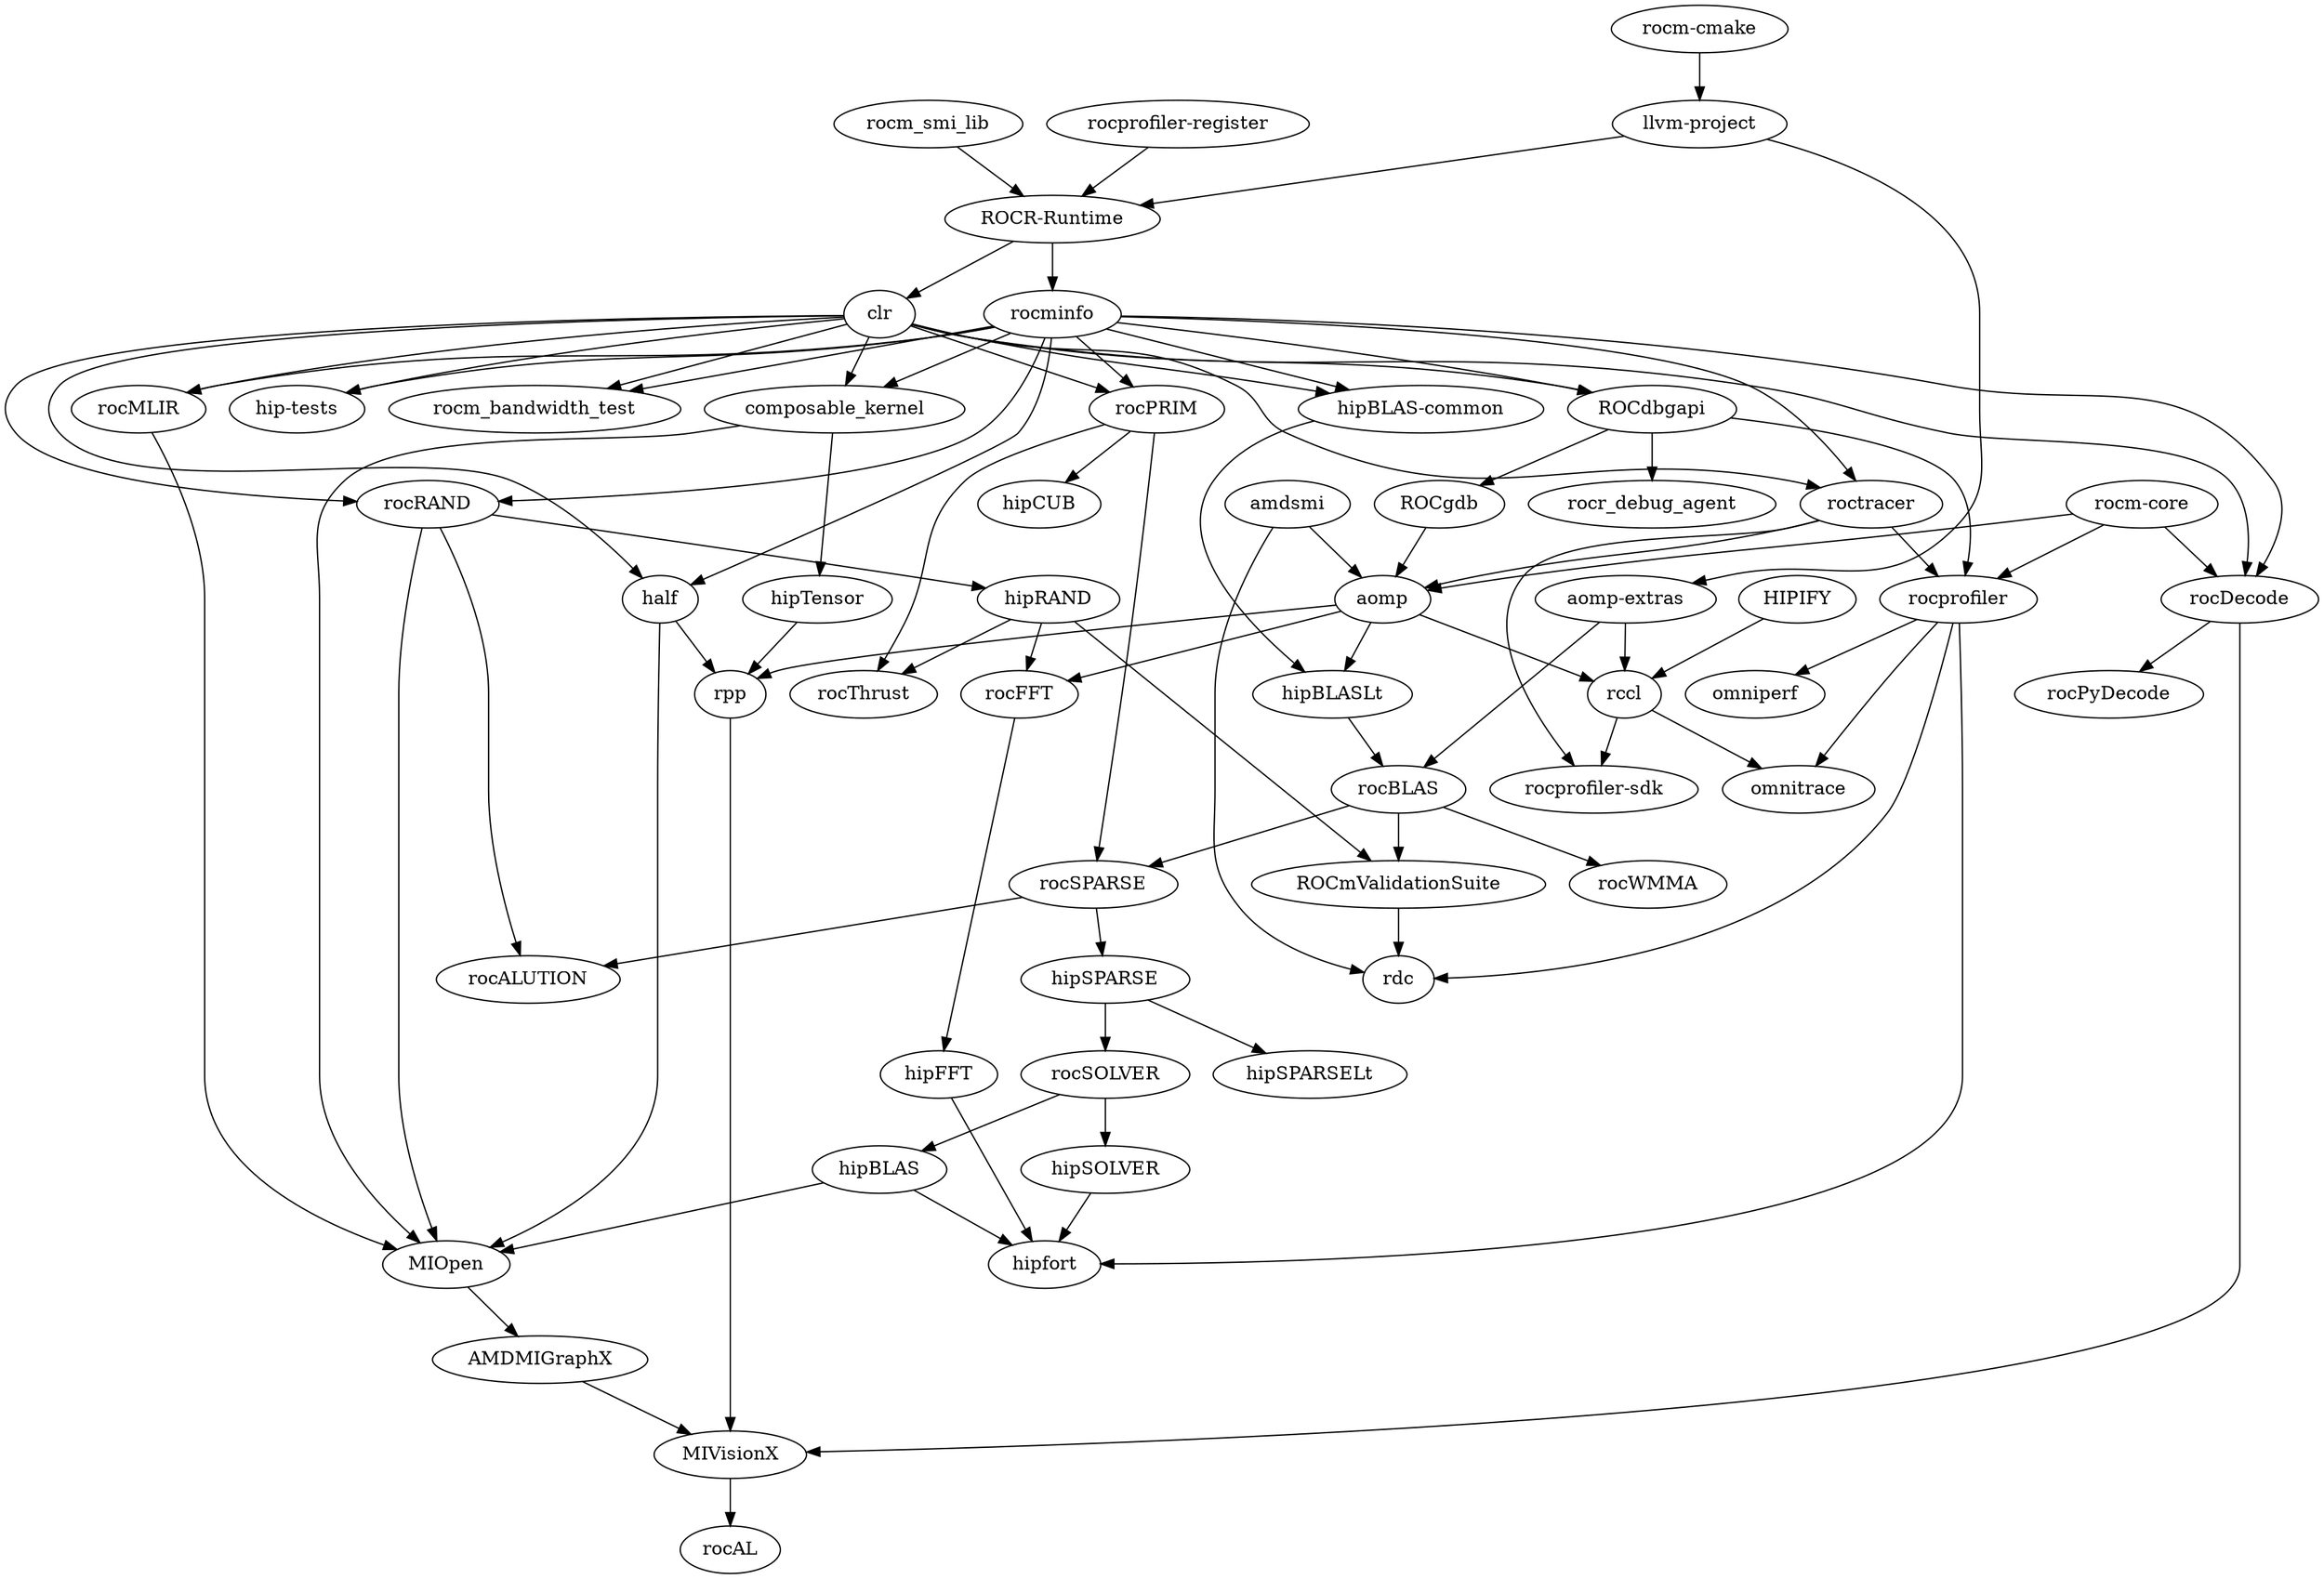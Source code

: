 digraph {
	AMDMIGraphX -> MIVisionX
	HIPIFY -> rccl
	MIOpen -> AMDMIGraphX
	MIVisionX -> rocAL
	"ROCR-Runtime" -> clr
	"ROCR-Runtime" -> rocminfo
	ROCdbgapi -> ROCgdb
	ROCdbgapi -> rocprofiler
	ROCdbgapi -> rocr_debug_agent
	ROCgdb -> aomp
	ROCmValidationSuite -> rdc
	amdsmi -> aomp
	amdsmi -> rdc
	aomp -> hipBLASLt
	aomp -> rccl
	aomp -> rocFFT
	aomp -> rpp
	"aomp-extras" -> rccl
	"aomp-extras" -> rocBLAS
	clr -> ROCdbgapi
	clr -> composable_kernel
	clr -> half
	clr -> "hip-tests"
	clr -> "hipBLAS-common"
	clr -> rocDecode
	clr -> rocMLIR
	clr -> rocPRIM
	clr -> rocRAND
	clr -> rocm_bandwidth_test
	clr -> roctracer
	composable_kernel -> MIOpen
	composable_kernel -> hipTensor
	half -> MIOpen
	half -> rpp
	hipBLAS -> MIOpen
	hipBLAS -> hipfort
	"hipBLAS-common" -> hipBLASLt
	hipBLASLt -> rocBLAS
	hipFFT -> hipfort
	hipRAND -> ROCmValidationSuite
	hipRAND -> rocFFT
	hipRAND -> rocThrust
	hipSOLVER -> hipfort
	hipSPARSE -> hipSPARSELt
	hipSPARSE -> rocSOLVER
	hipTensor -> rpp
	"llvm-project" -> "ROCR-Runtime"
	"llvm-project" -> "aomp-extras"
	rccl -> omnitrace
	rccl -> "rocprofiler-sdk"
	rocBLAS -> ROCmValidationSuite
	rocBLAS -> rocSPARSE
	rocBLAS -> rocWMMA
	rocDecode -> MIVisionX
	rocDecode -> rocPyDecode
	rocFFT -> hipFFT
	rocMLIR -> MIOpen
	rocPRIM -> hipCUB
	rocPRIM -> rocSPARSE
	rocPRIM -> rocThrust
	rocRAND -> MIOpen
	rocRAND -> hipRAND
	rocRAND -> rocALUTION
	rocSOLVER -> hipBLAS
	rocSOLVER -> hipSOLVER
	rocSPARSE -> hipSPARSE
	rocSPARSE -> rocALUTION
	"rocm-cmake" -> "llvm-project"
	"rocm-core" -> aomp
	"rocm-core" -> rocDecode
	"rocm-core" -> rocprofiler
	rocm_smi_lib -> "ROCR-Runtime"
	rocminfo -> ROCdbgapi
	rocminfo -> composable_kernel
	rocminfo -> half
	rocminfo -> "hip-tests"
	rocminfo -> "hipBLAS-common"
	rocminfo -> rocDecode
	rocminfo -> rocMLIR
	rocminfo -> rocPRIM
	rocminfo -> rocRAND
	rocminfo -> rocm_bandwidth_test
	rocminfo -> roctracer
	rocprofiler -> hipfort
	rocprofiler -> omniperf
	rocprofiler -> omnitrace
	rocprofiler -> rdc
	"rocprofiler-register" -> "ROCR-Runtime"
	roctracer -> aomp
	roctracer -> rocprofiler
	roctracer -> "rocprofiler-sdk"
	rpp -> MIVisionX
}
